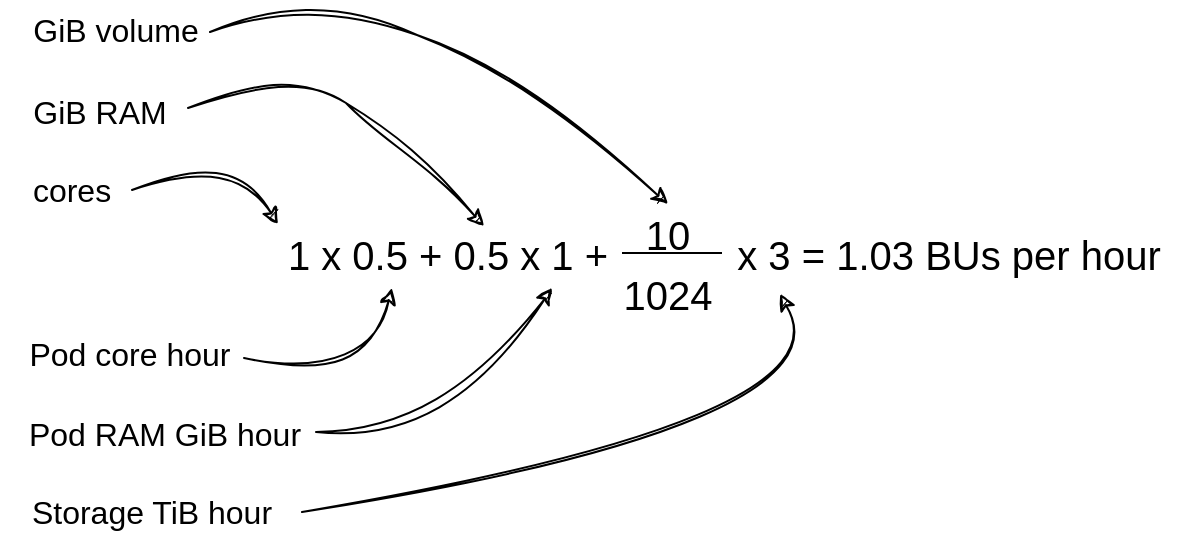<mxfile version="24.2.8" type="device">
  <diagram name="Page-1" id="nPhEMIKJ8trP1odD_Ibm">
    <mxGraphModel dx="1364" dy="688" grid="1" gridSize="10" guides="1" tooltips="1" connect="1" arrows="1" fold="1" page="1" pageScale="1" pageWidth="850" pageHeight="1100" math="0" shadow="0">
      <root>
        <mxCell id="0" />
        <mxCell id="1" parent="0" />
        <mxCell id="pjsbcFSUHYRexGqAVGd9-38" value="" style="curved=1;endArrow=classic;html=1;rounded=0;exitX=1;exitY=0.5;exitDx=0;exitDy=0;entryX=0;entryY=0;entryDx=0;entryDy=0;sketch=1;curveFitting=1;jiggle=2;" edge="1" parent="1" source="pjsbcFSUHYRexGqAVGd9-11" target="pjsbcFSUHYRexGqAVGd9-1">
          <mxGeometry width="50" height="50" relative="1" as="geometry">
            <mxPoint x="131" y="240" as="sourcePoint" />
            <mxPoint x="181" y="290" as="targetPoint" />
            <Array as="points">
              <mxPoint x="140" y="250" />
            </Array>
          </mxGeometry>
        </mxCell>
        <mxCell id="pjsbcFSUHYRexGqAVGd9-1" value="&lt;font style=&quot;font-size: 20px;&quot;&gt;1 x 0.5 + 0.5 x 1 +&lt;/font&gt;" style="text;html=1;align=center;verticalAlign=middle;whiteSpace=wrap;rounded=0;" vertex="1" parent="1">
          <mxGeometry x="165" y="290" width="170" height="30" as="geometry" />
        </mxCell>
        <mxCell id="pjsbcFSUHYRexGqAVGd9-2" value="&lt;font style=&quot;font-size: 20px;&quot;&gt;10&lt;/font&gt;" style="text;html=1;align=center;verticalAlign=middle;whiteSpace=wrap;rounded=0;" vertex="1" parent="1">
          <mxGeometry x="330" y="280" width="60" height="30" as="geometry" />
        </mxCell>
        <mxCell id="pjsbcFSUHYRexGqAVGd9-3" value="&lt;font style=&quot;font-size: 20px;&quot;&gt;1024&lt;/font&gt;" style="text;html=1;align=center;verticalAlign=middle;whiteSpace=wrap;rounded=0;" vertex="1" parent="1">
          <mxGeometry x="330" y="310" width="60" height="30" as="geometry" />
        </mxCell>
        <mxCell id="pjsbcFSUHYRexGqAVGd9-6" value="" style="endArrow=none;html=1;rounded=0;" edge="1" parent="1">
          <mxGeometry width="50" height="50" relative="1" as="geometry">
            <mxPoint x="337" y="304.5" as="sourcePoint" />
            <mxPoint x="387" y="304.5" as="targetPoint" />
            <Array as="points">
              <mxPoint x="367" y="304.5" />
            </Array>
          </mxGeometry>
        </mxCell>
        <mxCell id="pjsbcFSUHYRexGqAVGd9-10" value="&lt;font style=&quot;font-size: 20px;&quot;&gt;x 3 = 1.03 BUs per hour&lt;br&gt;&lt;/font&gt;" style="text;html=1;align=center;verticalAlign=middle;resizable=0;points=[];autosize=1;strokeColor=none;fillColor=none;" vertex="1" parent="1">
          <mxGeometry x="380" y="285" width="240" height="40" as="geometry" />
        </mxCell>
        <mxCell id="pjsbcFSUHYRexGqAVGd9-11" value="&lt;font style=&quot;font-size: 16px;&quot;&gt;cores&lt;/font&gt;" style="text;html=1;align=center;verticalAlign=middle;whiteSpace=wrap;rounded=0;" vertex="1" parent="1">
          <mxGeometry x="32" y="258" width="60" height="30" as="geometry" />
        </mxCell>
        <mxCell id="pjsbcFSUHYRexGqAVGd9-13" value="&lt;font style=&quot;font-size: 16px;&quot;&gt;Storage TiB hour&lt;/font&gt;" style="text;html=1;align=center;verticalAlign=middle;whiteSpace=wrap;rounded=0;" vertex="1" parent="1">
          <mxGeometry x="27" y="419" width="150" height="30" as="geometry" />
        </mxCell>
        <mxCell id="pjsbcFSUHYRexGqAVGd9-14" value="&lt;font style=&quot;font-size: 16px;&quot;&gt;Pod RAM GiB hour&lt;/font&gt;" style="text;html=1;align=center;verticalAlign=middle;whiteSpace=wrap;rounded=0;" vertex="1" parent="1">
          <mxGeometry x="36" y="380" width="145" height="30" as="geometry" />
        </mxCell>
        <mxCell id="pjsbcFSUHYRexGqAVGd9-15" value="&lt;font style=&quot;font-size: 16px;&quot;&gt;Pod core hour&lt;/font&gt;" style="text;html=1;align=center;verticalAlign=middle;whiteSpace=wrap;rounded=0;" vertex="1" parent="1">
          <mxGeometry x="36" y="340" width="110" height="30" as="geometry" />
        </mxCell>
        <mxCell id="pjsbcFSUHYRexGqAVGd9-16" value="&lt;font style=&quot;font-size: 16px;&quot;&gt;GiB volume&lt;/font&gt;" style="text;html=1;align=center;verticalAlign=middle;whiteSpace=wrap;rounded=0;" vertex="1" parent="1">
          <mxGeometry x="34" y="178" width="100" height="30" as="geometry" />
        </mxCell>
        <mxCell id="pjsbcFSUHYRexGqAVGd9-17" value="&lt;font style=&quot;font-size: 16px;&quot;&gt;GiB RAM&lt;/font&gt;" style="text;html=1;align=center;verticalAlign=middle;whiteSpace=wrap;rounded=0;" vertex="1" parent="1">
          <mxGeometry x="26" y="219" width="100" height="30" as="geometry" />
        </mxCell>
        <mxCell id="pjsbcFSUHYRexGqAVGd9-34" value="" style="curved=1;endArrow=classic;html=1;rounded=0;strokeColor=none;targetPerimeterSpacing=0;sourcePerimeterSpacing=0;strokeWidth=5;sketch=1;curveFitting=1;jiggle=2;" edge="1" parent="1">
          <mxGeometry width="50" height="50" relative="1" as="geometry">
            <mxPoint x="157" y="374" as="sourcePoint" />
            <mxPoint x="207" y="324" as="targetPoint" />
            <Array as="points">
              <mxPoint x="207" y="374" />
              <mxPoint x="157" y="324" />
            </Array>
          </mxGeometry>
        </mxCell>
        <mxCell id="pjsbcFSUHYRexGqAVGd9-35" value="" style="curved=1;endArrow=classic;html=1;rounded=0;entryX=0.335;entryY=1.067;entryDx=0;entryDy=0;entryPerimeter=0;sketch=1;curveFitting=1;jiggle=2;" edge="1" parent="1" target="pjsbcFSUHYRexGqAVGd9-1">
          <mxGeometry width="50" height="50" relative="1" as="geometry">
            <mxPoint x="148" y="357" as="sourcePoint" />
            <mxPoint x="198" y="307" as="targetPoint" />
            <Array as="points">
              <mxPoint x="210" y="370" />
            </Array>
          </mxGeometry>
        </mxCell>
        <mxCell id="pjsbcFSUHYRexGqAVGd9-36" value="" style="curved=1;endArrow=classic;html=1;rounded=0;entryX=0.806;entryY=1.067;entryDx=0;entryDy=0;entryPerimeter=0;sketch=1;curveFitting=1;jiggle=2;" edge="1" parent="1" target="pjsbcFSUHYRexGqAVGd9-1">
          <mxGeometry width="50" height="50" relative="1" as="geometry">
            <mxPoint x="184" y="394" as="sourcePoint" />
            <mxPoint x="234" y="344" as="targetPoint" />
            <Array as="points">
              <mxPoint x="250" y="400" />
            </Array>
          </mxGeometry>
        </mxCell>
        <mxCell id="pjsbcFSUHYRexGqAVGd9-37" value="" style="curved=1;endArrow=classic;html=1;rounded=0;exitX=1;exitY=0.5;exitDx=0;exitDy=0;entryX=0.15;entryY=1;entryDx=0;entryDy=0;entryPerimeter=0;sketch=1;curveFitting=1;jiggle=2;" edge="1" parent="1" source="pjsbcFSUHYRexGqAVGd9-13" target="pjsbcFSUHYRexGqAVGd9-10">
          <mxGeometry width="50" height="50" relative="1" as="geometry">
            <mxPoint x="400" y="389" as="sourcePoint" />
            <mxPoint x="450" y="339" as="targetPoint" />
            <Array as="points">
              <mxPoint x="450" y="389" />
            </Array>
          </mxGeometry>
        </mxCell>
        <mxCell id="pjsbcFSUHYRexGqAVGd9-41" value="" style="curved=1;endArrow=classic;html=1;rounded=0;exitX=1;exitY=0.5;exitDx=0;exitDy=0;entryX=0.606;entryY=0.033;entryDx=0;entryDy=0;sketch=1;curveFitting=1;jiggle=2;entryPerimeter=0;" edge="1" parent="1" target="pjsbcFSUHYRexGqAVGd9-1">
          <mxGeometry width="50" height="50" relative="1" as="geometry">
            <mxPoint x="120" y="232" as="sourcePoint" />
            <mxPoint x="193" y="249" as="targetPoint" />
            <Array as="points">
              <mxPoint x="168" y="209" />
              <mxPoint x="230" y="250" />
            </Array>
          </mxGeometry>
        </mxCell>
        <mxCell id="pjsbcFSUHYRexGqAVGd9-43" value="" style="curved=1;endArrow=classic;html=1;rounded=0;exitX=1;exitY=0.5;exitDx=0;exitDy=0;entryX=0.5;entryY=0;entryDx=0;entryDy=0;sketch=1;curveFitting=1;jiggle=2;" edge="1" parent="1" target="pjsbcFSUHYRexGqAVGd9-2">
          <mxGeometry width="50" height="50" relative="1" as="geometry">
            <mxPoint x="131" y="194" as="sourcePoint" />
            <mxPoint x="279" y="253" as="targetPoint" />
            <Array as="points">
              <mxPoint x="179" y="171" />
              <mxPoint x="290" y="220" />
            </Array>
          </mxGeometry>
        </mxCell>
      </root>
    </mxGraphModel>
  </diagram>
</mxfile>

